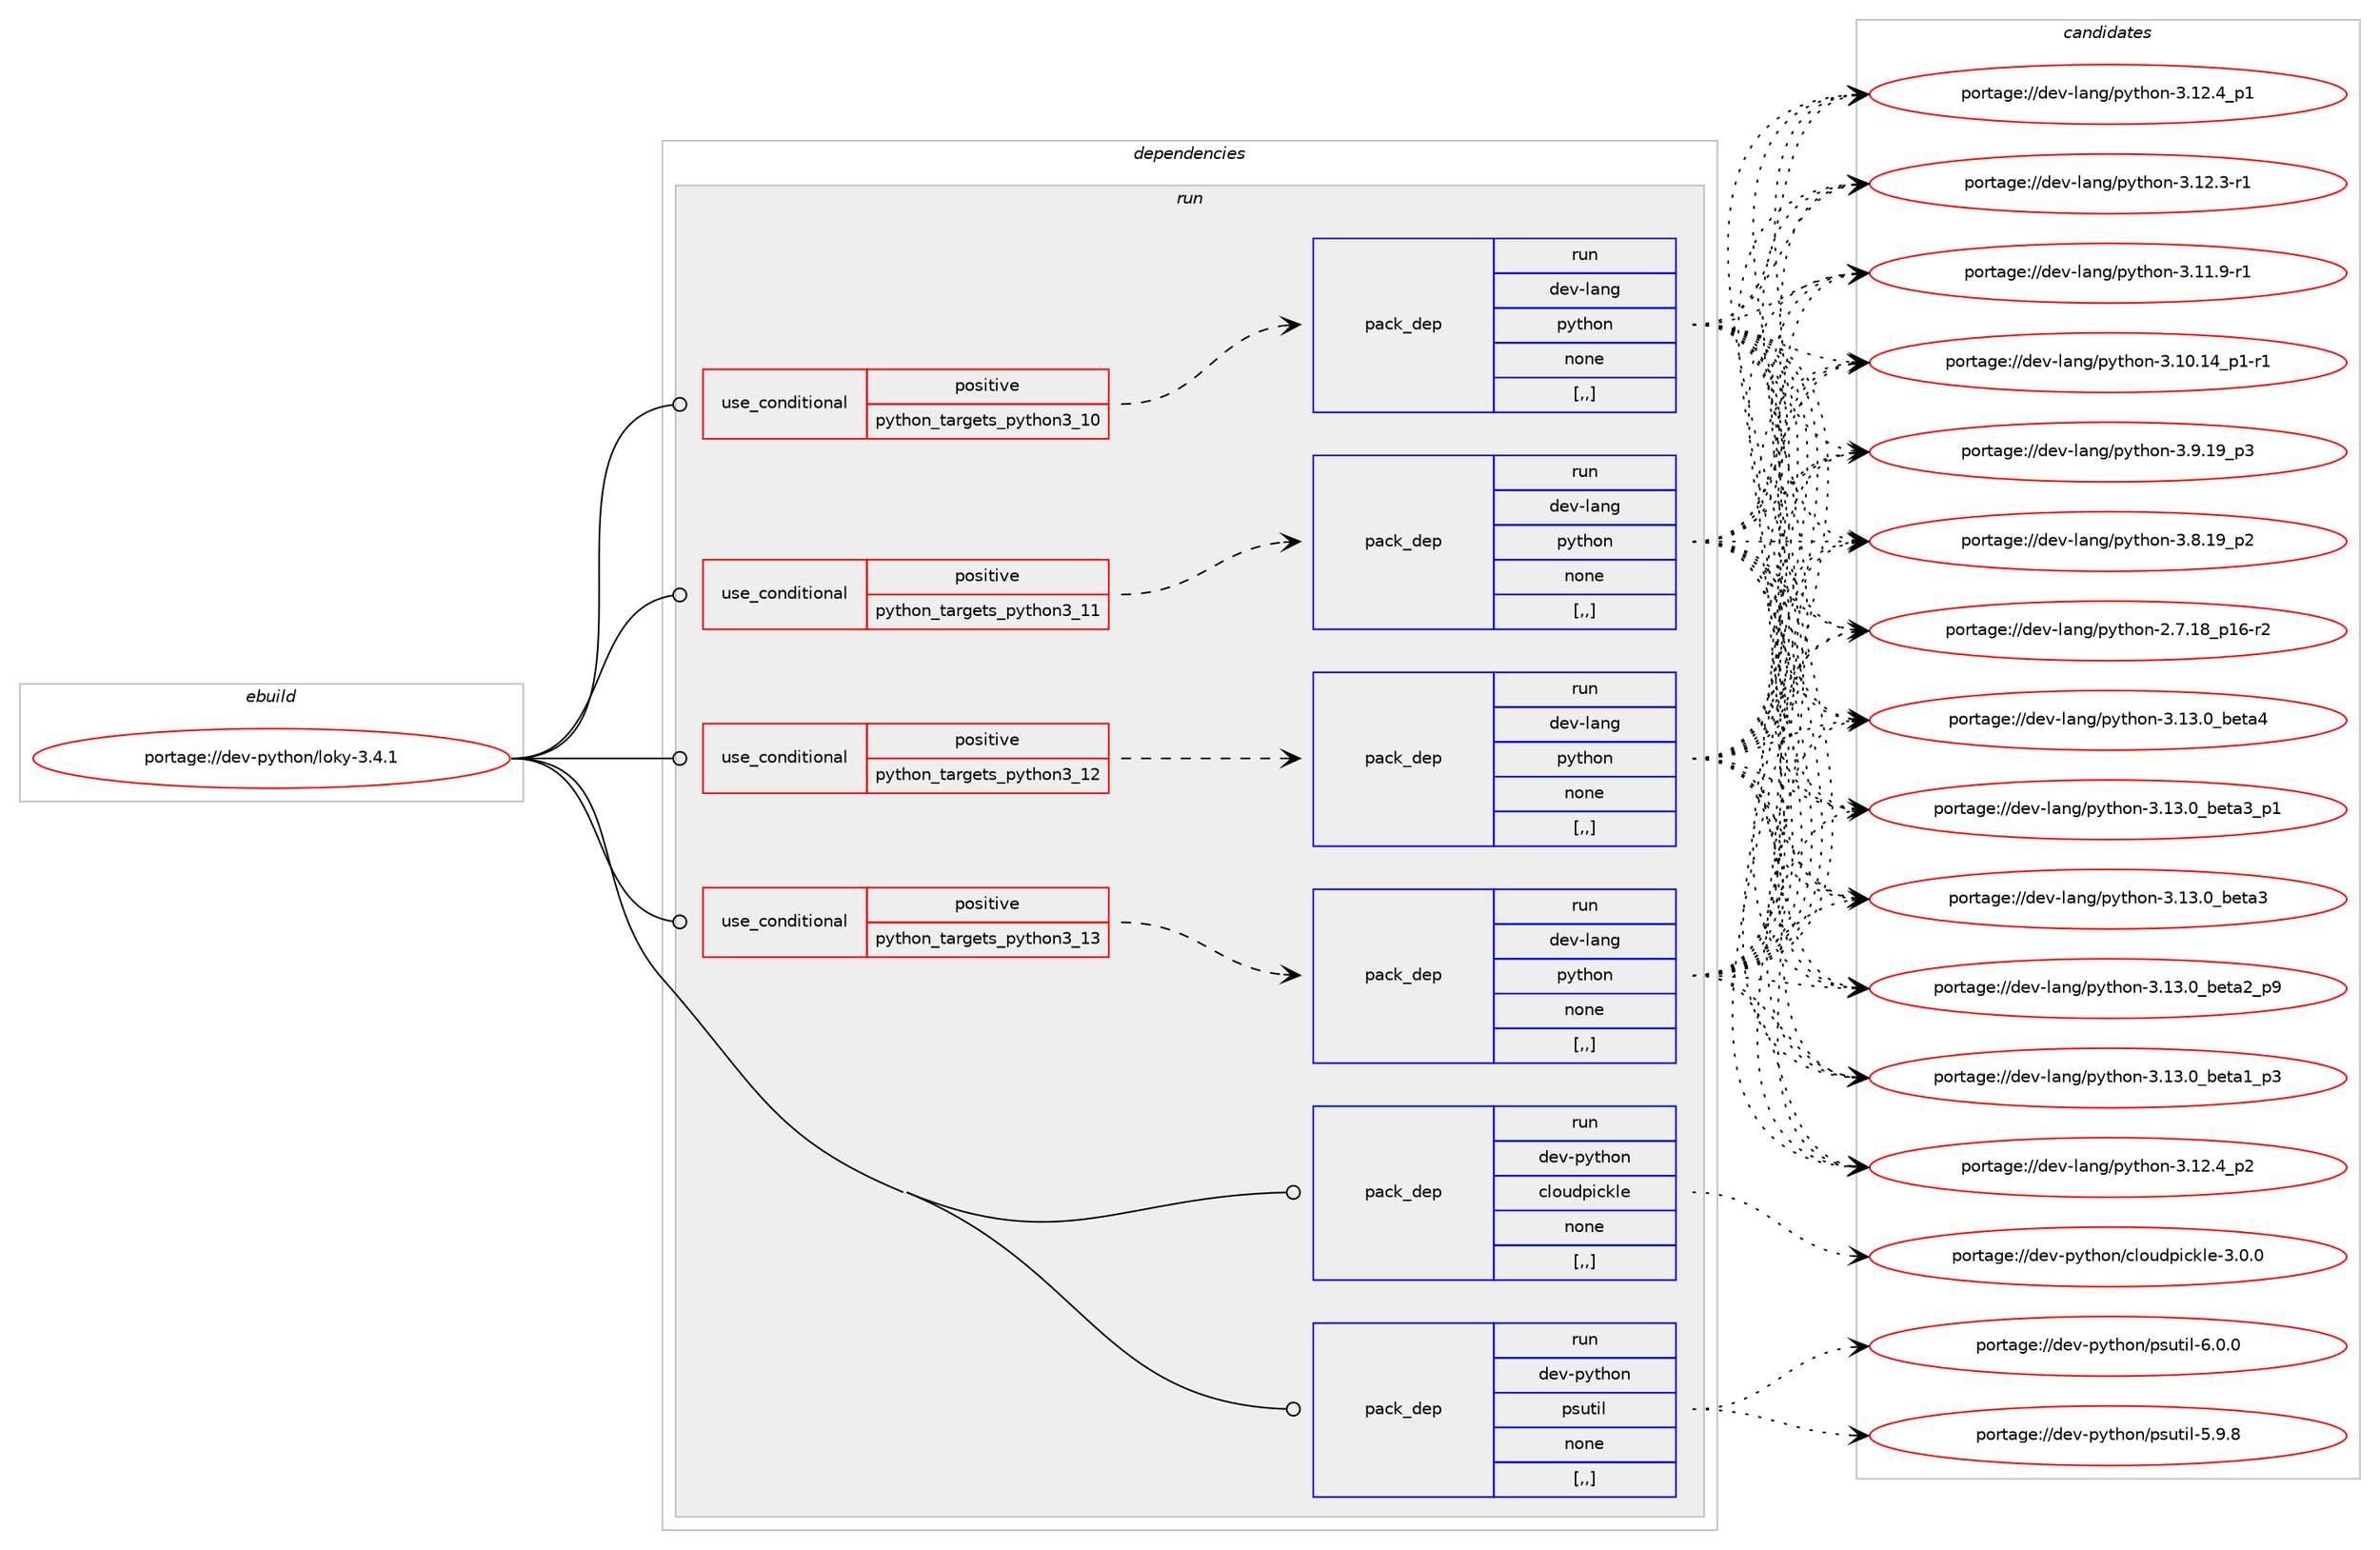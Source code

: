 digraph prolog {

# *************
# Graph options
# *************

newrank=true;
concentrate=true;
compound=true;
graph [rankdir=LR,fontname=Helvetica,fontsize=10,ranksep=1.5];#, ranksep=2.5, nodesep=0.2];
edge  [arrowhead=vee];
node  [fontname=Helvetica,fontsize=10];

# **********
# The ebuild
# **********

subgraph cluster_leftcol {
color=gray;
label=<<i>ebuild</i>>;
id [label="portage://dev-python/loky-3.4.1", color=red, width=4, href="../dev-python/loky-3.4.1.svg"];
}

# ****************
# The dependencies
# ****************

subgraph cluster_midcol {
color=gray;
label=<<i>dependencies</i>>;
subgraph cluster_compile {
fillcolor="#eeeeee";
style=filled;
label=<<i>compile</i>>;
}
subgraph cluster_compileandrun {
fillcolor="#eeeeee";
style=filled;
label=<<i>compile and run</i>>;
}
subgraph cluster_run {
fillcolor="#eeeeee";
style=filled;
label=<<i>run</i>>;
subgraph cond34566 {
dependency150712 [label=<<TABLE BORDER="0" CELLBORDER="1" CELLSPACING="0" CELLPADDING="4"><TR><TD ROWSPAN="3" CELLPADDING="10">use_conditional</TD></TR><TR><TD>positive</TD></TR><TR><TD>python_targets_python3_10</TD></TR></TABLE>>, shape=none, color=red];
subgraph pack114897 {
dependency150713 [label=<<TABLE BORDER="0" CELLBORDER="1" CELLSPACING="0" CELLPADDING="4" WIDTH="220"><TR><TD ROWSPAN="6" CELLPADDING="30">pack_dep</TD></TR><TR><TD WIDTH="110">run</TD></TR><TR><TD>dev-lang</TD></TR><TR><TD>python</TD></TR><TR><TD>none</TD></TR><TR><TD>[,,]</TD></TR></TABLE>>, shape=none, color=blue];
}
dependency150712:e -> dependency150713:w [weight=20,style="dashed",arrowhead="vee"];
}
id:e -> dependency150712:w [weight=20,style="solid",arrowhead="odot"];
subgraph cond34567 {
dependency150714 [label=<<TABLE BORDER="0" CELLBORDER="1" CELLSPACING="0" CELLPADDING="4"><TR><TD ROWSPAN="3" CELLPADDING="10">use_conditional</TD></TR><TR><TD>positive</TD></TR><TR><TD>python_targets_python3_11</TD></TR></TABLE>>, shape=none, color=red];
subgraph pack114898 {
dependency150715 [label=<<TABLE BORDER="0" CELLBORDER="1" CELLSPACING="0" CELLPADDING="4" WIDTH="220"><TR><TD ROWSPAN="6" CELLPADDING="30">pack_dep</TD></TR><TR><TD WIDTH="110">run</TD></TR><TR><TD>dev-lang</TD></TR><TR><TD>python</TD></TR><TR><TD>none</TD></TR><TR><TD>[,,]</TD></TR></TABLE>>, shape=none, color=blue];
}
dependency150714:e -> dependency150715:w [weight=20,style="dashed",arrowhead="vee"];
}
id:e -> dependency150714:w [weight=20,style="solid",arrowhead="odot"];
subgraph cond34568 {
dependency150716 [label=<<TABLE BORDER="0" CELLBORDER="1" CELLSPACING="0" CELLPADDING="4"><TR><TD ROWSPAN="3" CELLPADDING="10">use_conditional</TD></TR><TR><TD>positive</TD></TR><TR><TD>python_targets_python3_12</TD></TR></TABLE>>, shape=none, color=red];
subgraph pack114899 {
dependency150717 [label=<<TABLE BORDER="0" CELLBORDER="1" CELLSPACING="0" CELLPADDING="4" WIDTH="220"><TR><TD ROWSPAN="6" CELLPADDING="30">pack_dep</TD></TR><TR><TD WIDTH="110">run</TD></TR><TR><TD>dev-lang</TD></TR><TR><TD>python</TD></TR><TR><TD>none</TD></TR><TR><TD>[,,]</TD></TR></TABLE>>, shape=none, color=blue];
}
dependency150716:e -> dependency150717:w [weight=20,style="dashed",arrowhead="vee"];
}
id:e -> dependency150716:w [weight=20,style="solid",arrowhead="odot"];
subgraph cond34569 {
dependency150718 [label=<<TABLE BORDER="0" CELLBORDER="1" CELLSPACING="0" CELLPADDING="4"><TR><TD ROWSPAN="3" CELLPADDING="10">use_conditional</TD></TR><TR><TD>positive</TD></TR><TR><TD>python_targets_python3_13</TD></TR></TABLE>>, shape=none, color=red];
subgraph pack114900 {
dependency150719 [label=<<TABLE BORDER="0" CELLBORDER="1" CELLSPACING="0" CELLPADDING="4" WIDTH="220"><TR><TD ROWSPAN="6" CELLPADDING="30">pack_dep</TD></TR><TR><TD WIDTH="110">run</TD></TR><TR><TD>dev-lang</TD></TR><TR><TD>python</TD></TR><TR><TD>none</TD></TR><TR><TD>[,,]</TD></TR></TABLE>>, shape=none, color=blue];
}
dependency150718:e -> dependency150719:w [weight=20,style="dashed",arrowhead="vee"];
}
id:e -> dependency150718:w [weight=20,style="solid",arrowhead="odot"];
subgraph pack114901 {
dependency150720 [label=<<TABLE BORDER="0" CELLBORDER="1" CELLSPACING="0" CELLPADDING="4" WIDTH="220"><TR><TD ROWSPAN="6" CELLPADDING="30">pack_dep</TD></TR><TR><TD WIDTH="110">run</TD></TR><TR><TD>dev-python</TD></TR><TR><TD>cloudpickle</TD></TR><TR><TD>none</TD></TR><TR><TD>[,,]</TD></TR></TABLE>>, shape=none, color=blue];
}
id:e -> dependency150720:w [weight=20,style="solid",arrowhead="odot"];
subgraph pack114902 {
dependency150721 [label=<<TABLE BORDER="0" CELLBORDER="1" CELLSPACING="0" CELLPADDING="4" WIDTH="220"><TR><TD ROWSPAN="6" CELLPADDING="30">pack_dep</TD></TR><TR><TD WIDTH="110">run</TD></TR><TR><TD>dev-python</TD></TR><TR><TD>psutil</TD></TR><TR><TD>none</TD></TR><TR><TD>[,,]</TD></TR></TABLE>>, shape=none, color=blue];
}
id:e -> dependency150721:w [weight=20,style="solid",arrowhead="odot"];
}
}

# **************
# The candidates
# **************

subgraph cluster_choices {
rank=same;
color=gray;
label=<<i>candidates</i>>;

subgraph choice114897 {
color=black;
nodesep=1;
choice1001011184510897110103471121211161041111104551464951464895981011169752 [label="portage://dev-lang/python-3.13.0_beta4", color=red, width=4,href="../dev-lang/python-3.13.0_beta4.svg"];
choice10010111845108971101034711212111610411111045514649514648959810111697519511249 [label="portage://dev-lang/python-3.13.0_beta3_p1", color=red, width=4,href="../dev-lang/python-3.13.0_beta3_p1.svg"];
choice1001011184510897110103471121211161041111104551464951464895981011169751 [label="portage://dev-lang/python-3.13.0_beta3", color=red, width=4,href="../dev-lang/python-3.13.0_beta3.svg"];
choice10010111845108971101034711212111610411111045514649514648959810111697509511257 [label="portage://dev-lang/python-3.13.0_beta2_p9", color=red, width=4,href="../dev-lang/python-3.13.0_beta2_p9.svg"];
choice10010111845108971101034711212111610411111045514649514648959810111697499511251 [label="portage://dev-lang/python-3.13.0_beta1_p3", color=red, width=4,href="../dev-lang/python-3.13.0_beta1_p3.svg"];
choice100101118451089711010347112121116104111110455146495046529511250 [label="portage://dev-lang/python-3.12.4_p2", color=red, width=4,href="../dev-lang/python-3.12.4_p2.svg"];
choice100101118451089711010347112121116104111110455146495046529511249 [label="portage://dev-lang/python-3.12.4_p1", color=red, width=4,href="../dev-lang/python-3.12.4_p1.svg"];
choice100101118451089711010347112121116104111110455146495046514511449 [label="portage://dev-lang/python-3.12.3-r1", color=red, width=4,href="../dev-lang/python-3.12.3-r1.svg"];
choice100101118451089711010347112121116104111110455146494946574511449 [label="portage://dev-lang/python-3.11.9-r1", color=red, width=4,href="../dev-lang/python-3.11.9-r1.svg"];
choice100101118451089711010347112121116104111110455146494846495295112494511449 [label="portage://dev-lang/python-3.10.14_p1-r1", color=red, width=4,href="../dev-lang/python-3.10.14_p1-r1.svg"];
choice100101118451089711010347112121116104111110455146574649579511251 [label="portage://dev-lang/python-3.9.19_p3", color=red, width=4,href="../dev-lang/python-3.9.19_p3.svg"];
choice100101118451089711010347112121116104111110455146564649579511250 [label="portage://dev-lang/python-3.8.19_p2", color=red, width=4,href="../dev-lang/python-3.8.19_p2.svg"];
choice100101118451089711010347112121116104111110455046554649569511249544511450 [label="portage://dev-lang/python-2.7.18_p16-r2", color=red, width=4,href="../dev-lang/python-2.7.18_p16-r2.svg"];
dependency150713:e -> choice1001011184510897110103471121211161041111104551464951464895981011169752:w [style=dotted,weight="100"];
dependency150713:e -> choice10010111845108971101034711212111610411111045514649514648959810111697519511249:w [style=dotted,weight="100"];
dependency150713:e -> choice1001011184510897110103471121211161041111104551464951464895981011169751:w [style=dotted,weight="100"];
dependency150713:e -> choice10010111845108971101034711212111610411111045514649514648959810111697509511257:w [style=dotted,weight="100"];
dependency150713:e -> choice10010111845108971101034711212111610411111045514649514648959810111697499511251:w [style=dotted,weight="100"];
dependency150713:e -> choice100101118451089711010347112121116104111110455146495046529511250:w [style=dotted,weight="100"];
dependency150713:e -> choice100101118451089711010347112121116104111110455146495046529511249:w [style=dotted,weight="100"];
dependency150713:e -> choice100101118451089711010347112121116104111110455146495046514511449:w [style=dotted,weight="100"];
dependency150713:e -> choice100101118451089711010347112121116104111110455146494946574511449:w [style=dotted,weight="100"];
dependency150713:e -> choice100101118451089711010347112121116104111110455146494846495295112494511449:w [style=dotted,weight="100"];
dependency150713:e -> choice100101118451089711010347112121116104111110455146574649579511251:w [style=dotted,weight="100"];
dependency150713:e -> choice100101118451089711010347112121116104111110455146564649579511250:w [style=dotted,weight="100"];
dependency150713:e -> choice100101118451089711010347112121116104111110455046554649569511249544511450:w [style=dotted,weight="100"];
}
subgraph choice114898 {
color=black;
nodesep=1;
choice1001011184510897110103471121211161041111104551464951464895981011169752 [label="portage://dev-lang/python-3.13.0_beta4", color=red, width=4,href="../dev-lang/python-3.13.0_beta4.svg"];
choice10010111845108971101034711212111610411111045514649514648959810111697519511249 [label="portage://dev-lang/python-3.13.0_beta3_p1", color=red, width=4,href="../dev-lang/python-3.13.0_beta3_p1.svg"];
choice1001011184510897110103471121211161041111104551464951464895981011169751 [label="portage://dev-lang/python-3.13.0_beta3", color=red, width=4,href="../dev-lang/python-3.13.0_beta3.svg"];
choice10010111845108971101034711212111610411111045514649514648959810111697509511257 [label="portage://dev-lang/python-3.13.0_beta2_p9", color=red, width=4,href="../dev-lang/python-3.13.0_beta2_p9.svg"];
choice10010111845108971101034711212111610411111045514649514648959810111697499511251 [label="portage://dev-lang/python-3.13.0_beta1_p3", color=red, width=4,href="../dev-lang/python-3.13.0_beta1_p3.svg"];
choice100101118451089711010347112121116104111110455146495046529511250 [label="portage://dev-lang/python-3.12.4_p2", color=red, width=4,href="../dev-lang/python-3.12.4_p2.svg"];
choice100101118451089711010347112121116104111110455146495046529511249 [label="portage://dev-lang/python-3.12.4_p1", color=red, width=4,href="../dev-lang/python-3.12.4_p1.svg"];
choice100101118451089711010347112121116104111110455146495046514511449 [label="portage://dev-lang/python-3.12.3-r1", color=red, width=4,href="../dev-lang/python-3.12.3-r1.svg"];
choice100101118451089711010347112121116104111110455146494946574511449 [label="portage://dev-lang/python-3.11.9-r1", color=red, width=4,href="../dev-lang/python-3.11.9-r1.svg"];
choice100101118451089711010347112121116104111110455146494846495295112494511449 [label="portage://dev-lang/python-3.10.14_p1-r1", color=red, width=4,href="../dev-lang/python-3.10.14_p1-r1.svg"];
choice100101118451089711010347112121116104111110455146574649579511251 [label="portage://dev-lang/python-3.9.19_p3", color=red, width=4,href="../dev-lang/python-3.9.19_p3.svg"];
choice100101118451089711010347112121116104111110455146564649579511250 [label="portage://dev-lang/python-3.8.19_p2", color=red, width=4,href="../dev-lang/python-3.8.19_p2.svg"];
choice100101118451089711010347112121116104111110455046554649569511249544511450 [label="portage://dev-lang/python-2.7.18_p16-r2", color=red, width=4,href="../dev-lang/python-2.7.18_p16-r2.svg"];
dependency150715:e -> choice1001011184510897110103471121211161041111104551464951464895981011169752:w [style=dotted,weight="100"];
dependency150715:e -> choice10010111845108971101034711212111610411111045514649514648959810111697519511249:w [style=dotted,weight="100"];
dependency150715:e -> choice1001011184510897110103471121211161041111104551464951464895981011169751:w [style=dotted,weight="100"];
dependency150715:e -> choice10010111845108971101034711212111610411111045514649514648959810111697509511257:w [style=dotted,weight="100"];
dependency150715:e -> choice10010111845108971101034711212111610411111045514649514648959810111697499511251:w [style=dotted,weight="100"];
dependency150715:e -> choice100101118451089711010347112121116104111110455146495046529511250:w [style=dotted,weight="100"];
dependency150715:e -> choice100101118451089711010347112121116104111110455146495046529511249:w [style=dotted,weight="100"];
dependency150715:e -> choice100101118451089711010347112121116104111110455146495046514511449:w [style=dotted,weight="100"];
dependency150715:e -> choice100101118451089711010347112121116104111110455146494946574511449:w [style=dotted,weight="100"];
dependency150715:e -> choice100101118451089711010347112121116104111110455146494846495295112494511449:w [style=dotted,weight="100"];
dependency150715:e -> choice100101118451089711010347112121116104111110455146574649579511251:w [style=dotted,weight="100"];
dependency150715:e -> choice100101118451089711010347112121116104111110455146564649579511250:w [style=dotted,weight="100"];
dependency150715:e -> choice100101118451089711010347112121116104111110455046554649569511249544511450:w [style=dotted,weight="100"];
}
subgraph choice114899 {
color=black;
nodesep=1;
choice1001011184510897110103471121211161041111104551464951464895981011169752 [label="portage://dev-lang/python-3.13.0_beta4", color=red, width=4,href="../dev-lang/python-3.13.0_beta4.svg"];
choice10010111845108971101034711212111610411111045514649514648959810111697519511249 [label="portage://dev-lang/python-3.13.0_beta3_p1", color=red, width=4,href="../dev-lang/python-3.13.0_beta3_p1.svg"];
choice1001011184510897110103471121211161041111104551464951464895981011169751 [label="portage://dev-lang/python-3.13.0_beta3", color=red, width=4,href="../dev-lang/python-3.13.0_beta3.svg"];
choice10010111845108971101034711212111610411111045514649514648959810111697509511257 [label="portage://dev-lang/python-3.13.0_beta2_p9", color=red, width=4,href="../dev-lang/python-3.13.0_beta2_p9.svg"];
choice10010111845108971101034711212111610411111045514649514648959810111697499511251 [label="portage://dev-lang/python-3.13.0_beta1_p3", color=red, width=4,href="../dev-lang/python-3.13.0_beta1_p3.svg"];
choice100101118451089711010347112121116104111110455146495046529511250 [label="portage://dev-lang/python-3.12.4_p2", color=red, width=4,href="../dev-lang/python-3.12.4_p2.svg"];
choice100101118451089711010347112121116104111110455146495046529511249 [label="portage://dev-lang/python-3.12.4_p1", color=red, width=4,href="../dev-lang/python-3.12.4_p1.svg"];
choice100101118451089711010347112121116104111110455146495046514511449 [label="portage://dev-lang/python-3.12.3-r1", color=red, width=4,href="../dev-lang/python-3.12.3-r1.svg"];
choice100101118451089711010347112121116104111110455146494946574511449 [label="portage://dev-lang/python-3.11.9-r1", color=red, width=4,href="../dev-lang/python-3.11.9-r1.svg"];
choice100101118451089711010347112121116104111110455146494846495295112494511449 [label="portage://dev-lang/python-3.10.14_p1-r1", color=red, width=4,href="../dev-lang/python-3.10.14_p1-r1.svg"];
choice100101118451089711010347112121116104111110455146574649579511251 [label="portage://dev-lang/python-3.9.19_p3", color=red, width=4,href="../dev-lang/python-3.9.19_p3.svg"];
choice100101118451089711010347112121116104111110455146564649579511250 [label="portage://dev-lang/python-3.8.19_p2", color=red, width=4,href="../dev-lang/python-3.8.19_p2.svg"];
choice100101118451089711010347112121116104111110455046554649569511249544511450 [label="portage://dev-lang/python-2.7.18_p16-r2", color=red, width=4,href="../dev-lang/python-2.7.18_p16-r2.svg"];
dependency150717:e -> choice1001011184510897110103471121211161041111104551464951464895981011169752:w [style=dotted,weight="100"];
dependency150717:e -> choice10010111845108971101034711212111610411111045514649514648959810111697519511249:w [style=dotted,weight="100"];
dependency150717:e -> choice1001011184510897110103471121211161041111104551464951464895981011169751:w [style=dotted,weight="100"];
dependency150717:e -> choice10010111845108971101034711212111610411111045514649514648959810111697509511257:w [style=dotted,weight="100"];
dependency150717:e -> choice10010111845108971101034711212111610411111045514649514648959810111697499511251:w [style=dotted,weight="100"];
dependency150717:e -> choice100101118451089711010347112121116104111110455146495046529511250:w [style=dotted,weight="100"];
dependency150717:e -> choice100101118451089711010347112121116104111110455146495046529511249:w [style=dotted,weight="100"];
dependency150717:e -> choice100101118451089711010347112121116104111110455146495046514511449:w [style=dotted,weight="100"];
dependency150717:e -> choice100101118451089711010347112121116104111110455146494946574511449:w [style=dotted,weight="100"];
dependency150717:e -> choice100101118451089711010347112121116104111110455146494846495295112494511449:w [style=dotted,weight="100"];
dependency150717:e -> choice100101118451089711010347112121116104111110455146574649579511251:w [style=dotted,weight="100"];
dependency150717:e -> choice100101118451089711010347112121116104111110455146564649579511250:w [style=dotted,weight="100"];
dependency150717:e -> choice100101118451089711010347112121116104111110455046554649569511249544511450:w [style=dotted,weight="100"];
}
subgraph choice114900 {
color=black;
nodesep=1;
choice1001011184510897110103471121211161041111104551464951464895981011169752 [label="portage://dev-lang/python-3.13.0_beta4", color=red, width=4,href="../dev-lang/python-3.13.0_beta4.svg"];
choice10010111845108971101034711212111610411111045514649514648959810111697519511249 [label="portage://dev-lang/python-3.13.0_beta3_p1", color=red, width=4,href="../dev-lang/python-3.13.0_beta3_p1.svg"];
choice1001011184510897110103471121211161041111104551464951464895981011169751 [label="portage://dev-lang/python-3.13.0_beta3", color=red, width=4,href="../dev-lang/python-3.13.0_beta3.svg"];
choice10010111845108971101034711212111610411111045514649514648959810111697509511257 [label="portage://dev-lang/python-3.13.0_beta2_p9", color=red, width=4,href="../dev-lang/python-3.13.0_beta2_p9.svg"];
choice10010111845108971101034711212111610411111045514649514648959810111697499511251 [label="portage://dev-lang/python-3.13.0_beta1_p3", color=red, width=4,href="../dev-lang/python-3.13.0_beta1_p3.svg"];
choice100101118451089711010347112121116104111110455146495046529511250 [label="portage://dev-lang/python-3.12.4_p2", color=red, width=4,href="../dev-lang/python-3.12.4_p2.svg"];
choice100101118451089711010347112121116104111110455146495046529511249 [label="portage://dev-lang/python-3.12.4_p1", color=red, width=4,href="../dev-lang/python-3.12.4_p1.svg"];
choice100101118451089711010347112121116104111110455146495046514511449 [label="portage://dev-lang/python-3.12.3-r1", color=red, width=4,href="../dev-lang/python-3.12.3-r1.svg"];
choice100101118451089711010347112121116104111110455146494946574511449 [label="portage://dev-lang/python-3.11.9-r1", color=red, width=4,href="../dev-lang/python-3.11.9-r1.svg"];
choice100101118451089711010347112121116104111110455146494846495295112494511449 [label="portage://dev-lang/python-3.10.14_p1-r1", color=red, width=4,href="../dev-lang/python-3.10.14_p1-r1.svg"];
choice100101118451089711010347112121116104111110455146574649579511251 [label="portage://dev-lang/python-3.9.19_p3", color=red, width=4,href="../dev-lang/python-3.9.19_p3.svg"];
choice100101118451089711010347112121116104111110455146564649579511250 [label="portage://dev-lang/python-3.8.19_p2", color=red, width=4,href="../dev-lang/python-3.8.19_p2.svg"];
choice100101118451089711010347112121116104111110455046554649569511249544511450 [label="portage://dev-lang/python-2.7.18_p16-r2", color=red, width=4,href="../dev-lang/python-2.7.18_p16-r2.svg"];
dependency150719:e -> choice1001011184510897110103471121211161041111104551464951464895981011169752:w [style=dotted,weight="100"];
dependency150719:e -> choice10010111845108971101034711212111610411111045514649514648959810111697519511249:w [style=dotted,weight="100"];
dependency150719:e -> choice1001011184510897110103471121211161041111104551464951464895981011169751:w [style=dotted,weight="100"];
dependency150719:e -> choice10010111845108971101034711212111610411111045514649514648959810111697509511257:w [style=dotted,weight="100"];
dependency150719:e -> choice10010111845108971101034711212111610411111045514649514648959810111697499511251:w [style=dotted,weight="100"];
dependency150719:e -> choice100101118451089711010347112121116104111110455146495046529511250:w [style=dotted,weight="100"];
dependency150719:e -> choice100101118451089711010347112121116104111110455146495046529511249:w [style=dotted,weight="100"];
dependency150719:e -> choice100101118451089711010347112121116104111110455146495046514511449:w [style=dotted,weight="100"];
dependency150719:e -> choice100101118451089711010347112121116104111110455146494946574511449:w [style=dotted,weight="100"];
dependency150719:e -> choice100101118451089711010347112121116104111110455146494846495295112494511449:w [style=dotted,weight="100"];
dependency150719:e -> choice100101118451089711010347112121116104111110455146574649579511251:w [style=dotted,weight="100"];
dependency150719:e -> choice100101118451089711010347112121116104111110455146564649579511250:w [style=dotted,weight="100"];
dependency150719:e -> choice100101118451089711010347112121116104111110455046554649569511249544511450:w [style=dotted,weight="100"];
}
subgraph choice114901 {
color=black;
nodesep=1;
choice10010111845112121116104111110479910811111710011210599107108101455146484648 [label="portage://dev-python/cloudpickle-3.0.0", color=red, width=4,href="../dev-python/cloudpickle-3.0.0.svg"];
dependency150720:e -> choice10010111845112121116104111110479910811111710011210599107108101455146484648:w [style=dotted,weight="100"];
}
subgraph choice114902 {
color=black;
nodesep=1;
choice1001011184511212111610411111047112115117116105108455446484648 [label="portage://dev-python/psutil-6.0.0", color=red, width=4,href="../dev-python/psutil-6.0.0.svg"];
choice1001011184511212111610411111047112115117116105108455346574656 [label="portage://dev-python/psutil-5.9.8", color=red, width=4,href="../dev-python/psutil-5.9.8.svg"];
dependency150721:e -> choice1001011184511212111610411111047112115117116105108455446484648:w [style=dotted,weight="100"];
dependency150721:e -> choice1001011184511212111610411111047112115117116105108455346574656:w [style=dotted,weight="100"];
}
}

}
